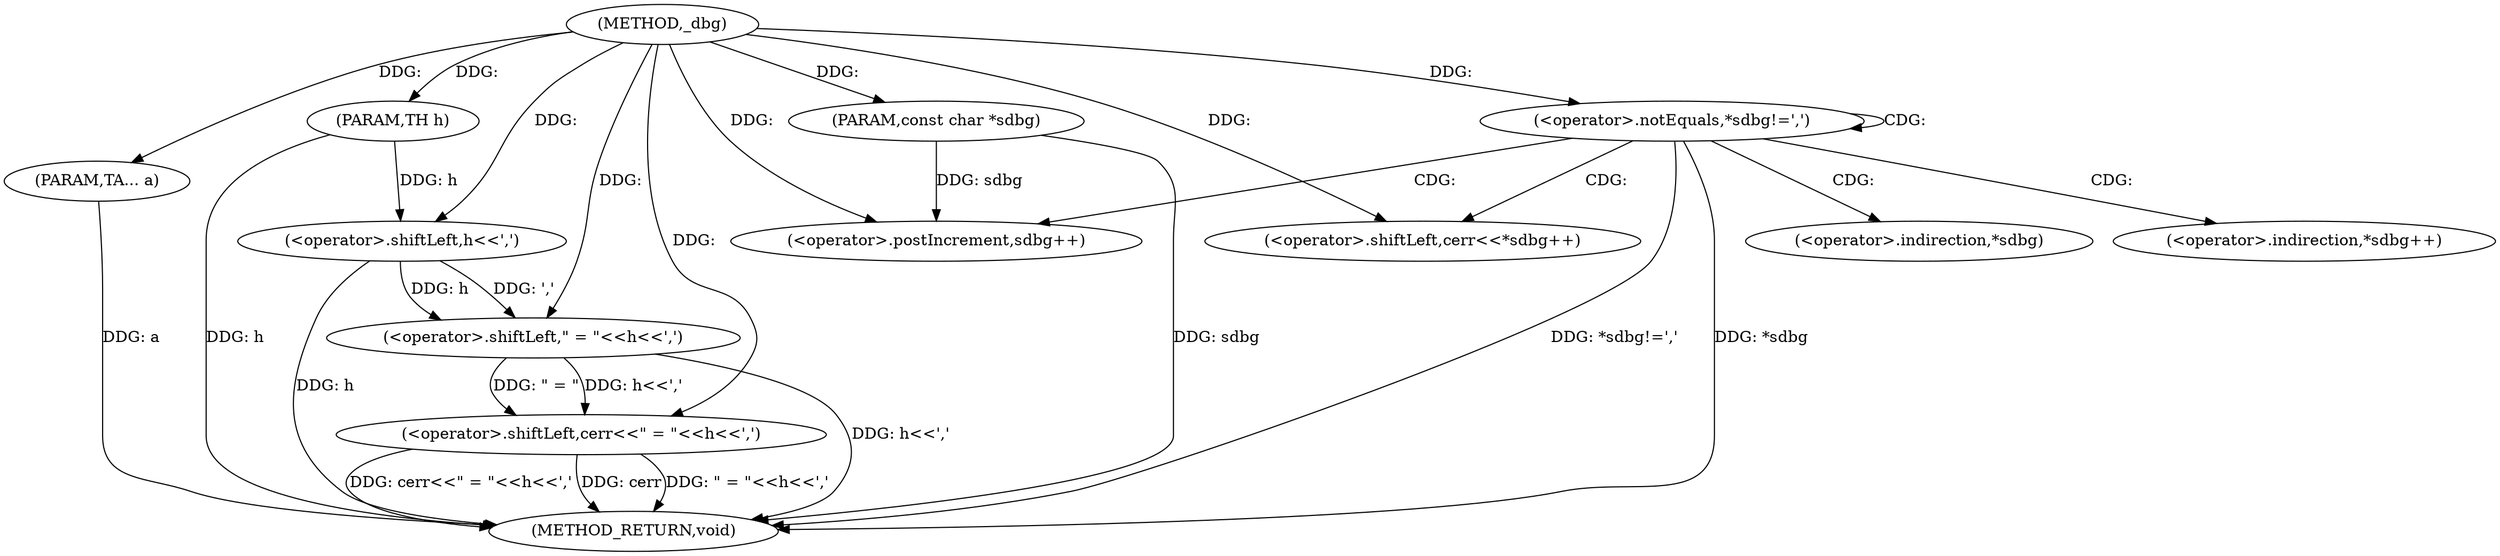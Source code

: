 digraph "_dbg" {  
"1000124" [label = "(METHOD,_dbg)" ]
"1000146" [label = "(METHOD_RETURN,void)" ]
"1000125" [label = "(PARAM,const char *sdbg)" ]
"1000126" [label = "(PARAM,TH h)" ]
"1000127" [label = "(PARAM,TA... a)" ]
"1000139" [label = "(<operator>.shiftLeft,cerr<<\" = \"<<h<<',')" ]
"1000130" [label = "(<operator>.notEquals,*sdbg!=',')" ]
"1000134" [label = "(<operator>.shiftLeft,cerr<<*sdbg++)" ]
"1000141" [label = "(<operator>.shiftLeft,\" = \"<<h<<',')" ]
"1000143" [label = "(<operator>.shiftLeft,h<<',')" ]
"1000137" [label = "(<operator>.postIncrement,sdbg++)" ]
"1000131" [label = "(<operator>.indirection,*sdbg)" ]
"1000136" [label = "(<operator>.indirection,*sdbg++)" ]
  "1000125" -> "1000146"  [ label = "DDG: sdbg"] 
  "1000126" -> "1000146"  [ label = "DDG: h"] 
  "1000127" -> "1000146"  [ label = "DDG: a"] 
  "1000130" -> "1000146"  [ label = "DDG: *sdbg"] 
  "1000130" -> "1000146"  [ label = "DDG: *sdbg!=','"] 
  "1000139" -> "1000146"  [ label = "DDG: cerr"] 
  "1000143" -> "1000146"  [ label = "DDG: h"] 
  "1000141" -> "1000146"  [ label = "DDG: h<<','"] 
  "1000139" -> "1000146"  [ label = "DDG: \" = \"<<h<<','"] 
  "1000139" -> "1000146"  [ label = "DDG: cerr<<\" = \"<<h<<','"] 
  "1000124" -> "1000125"  [ label = "DDG: "] 
  "1000124" -> "1000126"  [ label = "DDG: "] 
  "1000124" -> "1000127"  [ label = "DDG: "] 
  "1000124" -> "1000139"  [ label = "DDG: "] 
  "1000141" -> "1000139"  [ label = "DDG: \" = \""] 
  "1000141" -> "1000139"  [ label = "DDG: h<<','"] 
  "1000124" -> "1000130"  [ label = "DDG: "] 
  "1000124" -> "1000134"  [ label = "DDG: "] 
  "1000124" -> "1000141"  [ label = "DDG: "] 
  "1000143" -> "1000141"  [ label = "DDG: ','"] 
  "1000143" -> "1000141"  [ label = "DDG: h"] 
  "1000126" -> "1000143"  [ label = "DDG: h"] 
  "1000124" -> "1000143"  [ label = "DDG: "] 
  "1000125" -> "1000137"  [ label = "DDG: sdbg"] 
  "1000124" -> "1000137"  [ label = "DDG: "] 
  "1000130" -> "1000137"  [ label = "CDG: "] 
  "1000130" -> "1000136"  [ label = "CDG: "] 
  "1000130" -> "1000130"  [ label = "CDG: "] 
  "1000130" -> "1000131"  [ label = "CDG: "] 
  "1000130" -> "1000134"  [ label = "CDG: "] 
}
